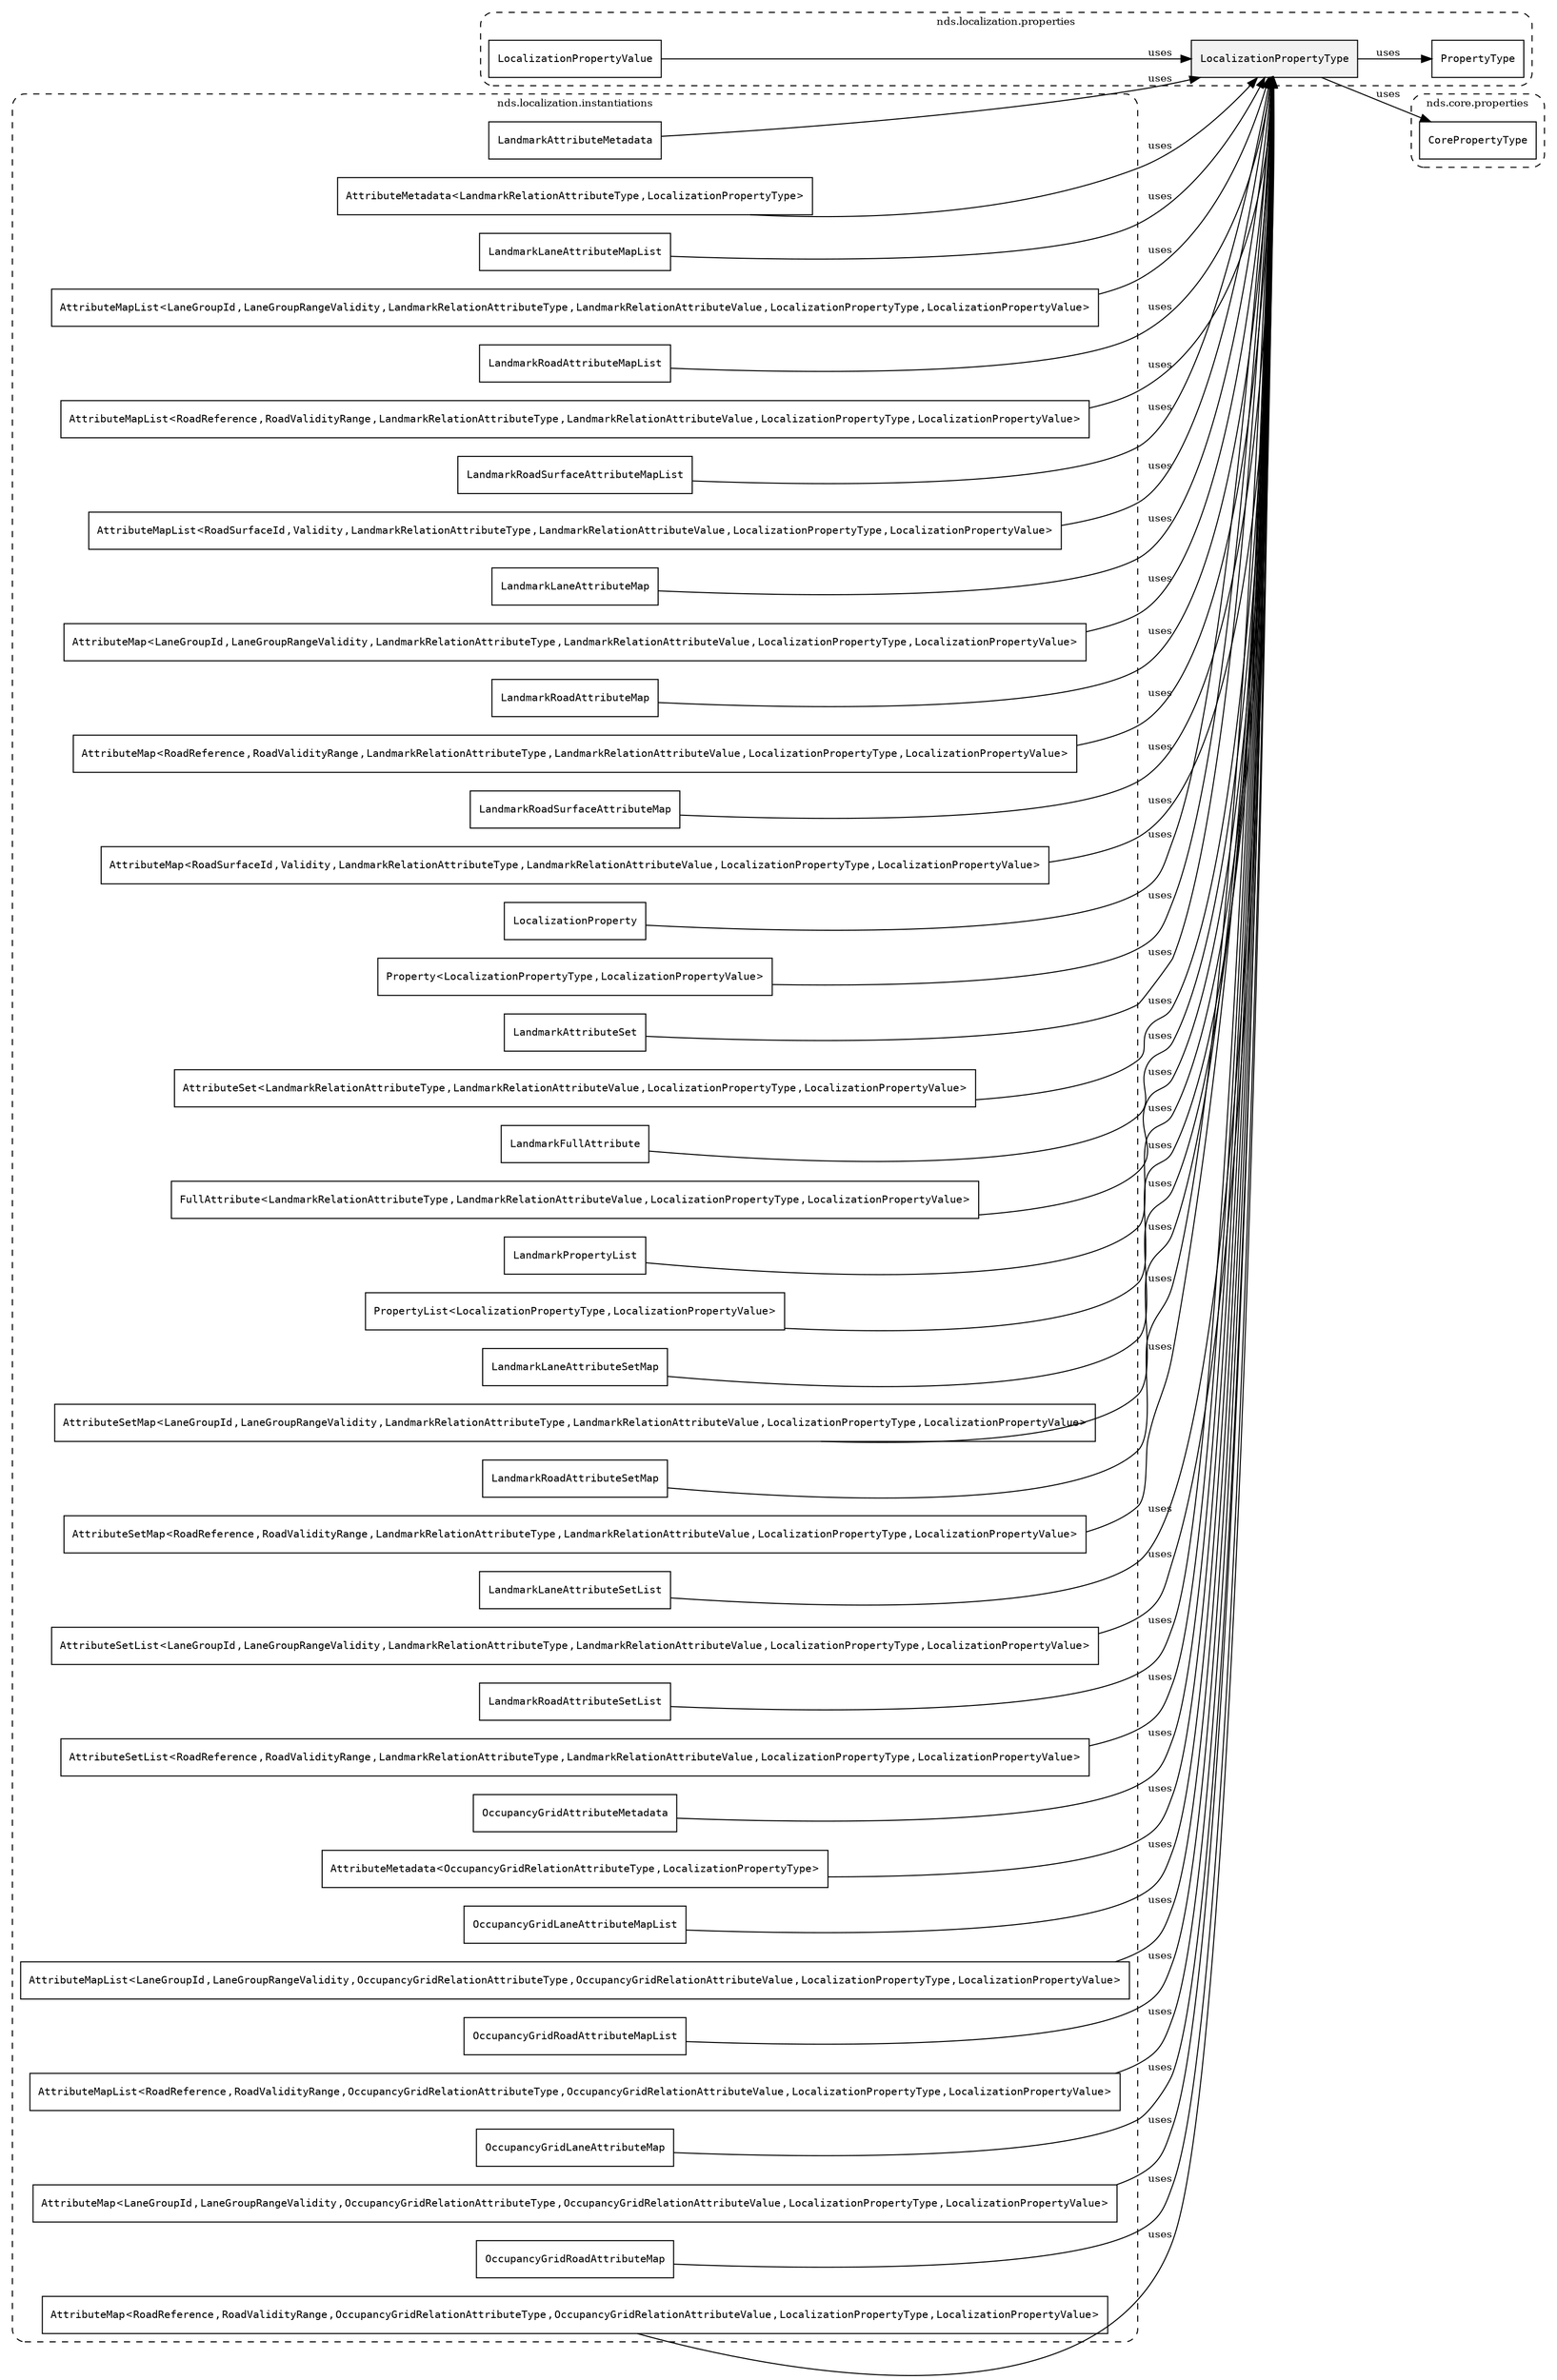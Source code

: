 /**
 * This dot file creates symbol collaboration diagram for LocalizationPropertyType.
 */
digraph ZSERIO
{
    node [shape=box, fontsize=10];
    rankdir="LR";
    fontsize=10;
    tooltip="LocalizationPropertyType collaboration diagram";

    subgraph "cluster_nds.localization.properties"
    {
        style="dashed, rounded";
        label="nds.localization.properties";
        tooltip="Package nds.localization.properties";
        href="../../../content/packages/nds.localization.properties.html#Package-nds-localization-properties";
        target="_parent";

        "LocalizationPropertyType" [style="filled", fillcolor="#0000000D", target="_parent", label=<<font face="monospace"><table align="center" border="0" cellspacing="0" cellpadding="0"><tr><td href="../../../content/packages/nds.localization.properties.html#Structure-LocalizationPropertyType" title="Structure defined in nds.localization.properties">LocalizationPropertyType</td></tr></table></font>>];
        "PropertyType" [target="_parent", label=<<font face="monospace"><table align="center" border="0" cellspacing="0" cellpadding="0"><tr><td href="../../../content/packages/nds.localization.properties.html#Enum-PropertyType" title="Enum defined in nds.localization.properties">PropertyType</td></tr></table></font>>];
        "LocalizationPropertyValue" [target="_parent", label=<<font face="monospace"><table align="center" border="0" cellspacing="0" cellpadding="0"><tr><td href="../../../content/packages/nds.localization.properties.html#Structure-LocalizationPropertyValue" title="Structure defined in nds.localization.properties">LocalizationPropertyValue</td></tr></table></font>>];
    }

    subgraph "cluster_nds.core.properties"
    {
        style="dashed, rounded";
        label="nds.core.properties";
        tooltip="Package nds.core.properties";
        href="../../../content/packages/nds.core.properties.html#Package-nds-core-properties";
        target="_parent";

        "CorePropertyType" [target="_parent", label=<<font face="monospace"><table align="center" border="0" cellspacing="0" cellpadding="0"><tr><td href="../../../content/packages/nds.core.properties.html#Enum-CorePropertyType" title="Enum defined in nds.core.properties">CorePropertyType</td></tr></table></font>>];
    }

    subgraph "cluster_nds.localization.instantiations"
    {
        style="dashed, rounded";
        label="nds.localization.instantiations";
        tooltip="Package nds.localization.instantiations";
        href="../../../content/packages/nds.localization.instantiations.html#Package-nds-localization-instantiations";
        target="_parent";

        "LandmarkAttributeMetadata" [target="_parent", label=<<font face="monospace"><table align="center" border="0" cellspacing="0" cellpadding="0"><tr><td href="../../../content/packages/nds.localization.instantiations.html#InstantiateType-LandmarkAttributeMetadata" title="InstantiateType defined in nds.localization.instantiations">LandmarkAttributeMetadata</td></tr></table></font>>];
        "AttributeMetadata&lt;LandmarkRelationAttributeType,LocalizationPropertyType&gt;" [target="_parent", label=<<font face="monospace"><table align="center" border="0" cellspacing="0" cellpadding="0"><tr><td href="../../../content/packages/nds.core.attributemap.html#Structure-AttributeMetadata" title="Structure defined in nds.core.attributemap">AttributeMetadata</td><td>&lt;</td><td><table align="center" border="0" cellspacing="0" cellpadding="0"><tr><td href="../../../content/packages/nds.localization.attributes.html#Enum-LandmarkRelationAttributeType" title="Enum defined in nds.localization.attributes">LandmarkRelationAttributeType</td></tr></table></td><td>,</td><td><table align="center" border="0" cellspacing="0" cellpadding="0"><tr><td href="../../../content/packages/nds.localization.properties.html#Structure-LocalizationPropertyType" title="Structure defined in nds.localization.properties">LocalizationPropertyType</td></tr></table></td><td>&gt;</td></tr></table></font>>];
        "LandmarkLaneAttributeMapList" [target="_parent", label=<<font face="monospace"><table align="center" border="0" cellspacing="0" cellpadding="0"><tr><td href="../../../content/packages/nds.localization.instantiations.html#InstantiateType-LandmarkLaneAttributeMapList" title="InstantiateType defined in nds.localization.instantiations">LandmarkLaneAttributeMapList</td></tr></table></font>>];
        "AttributeMapList&lt;LaneGroupId,LaneGroupRangeValidity,LandmarkRelationAttributeType,LandmarkRelationAttributeValue,LocalizationPropertyType,LocalizationPropertyValue&gt;" [target="_parent", label=<<font face="monospace"><table align="center" border="0" cellspacing="0" cellpadding="0"><tr><td href="../../../content/packages/nds.core.attributemap.html#Structure-AttributeMapList" title="Structure defined in nds.core.attributemap">AttributeMapList</td><td>&lt;</td><td><table align="center" border="0" cellspacing="0" cellpadding="0"><tr><td href="../../../content/packages/nds.lane.reference.types.html#Subtype-LaneGroupId" title="Subtype defined in nds.lane.reference.types">LaneGroupId</td></tr></table></td><td>,</td><td><table align="center" border="0" cellspacing="0" cellpadding="0"><tr><td href="../../../content/packages/nds.lane.reference.types.html#Structure-LaneGroupRangeValidity" title="Structure defined in nds.lane.reference.types">LaneGroupRangeValidity</td></tr></table></td><td>,</td><td><table align="center" border="0" cellspacing="0" cellpadding="0"><tr><td href="../../../content/packages/nds.localization.attributes.html#Enum-LandmarkRelationAttributeType" title="Enum defined in nds.localization.attributes">LandmarkRelationAttributeType</td></tr></table></td><td>,</td><td><table align="center" border="0" cellspacing="0" cellpadding="0"><tr><td href="../../../content/packages/nds.localization.attributes.html#Choice-LandmarkRelationAttributeValue" title="Choice defined in nds.localization.attributes">LandmarkRelationAttributeValue</td></tr></table></td><td>,</td><td><table align="center" border="0" cellspacing="0" cellpadding="0"><tr><td href="../../../content/packages/nds.localization.properties.html#Structure-LocalizationPropertyType" title="Structure defined in nds.localization.properties">LocalizationPropertyType</td></tr></table></td><td>,</td><td><table align="center" border="0" cellspacing="0" cellpadding="0"><tr><td href="../../../content/packages/nds.localization.properties.html#Structure-LocalizationPropertyValue" title="Structure defined in nds.localization.properties">LocalizationPropertyValue</td></tr></table></td><td>&gt;</td></tr></table></font>>];
        "LandmarkRoadAttributeMapList" [target="_parent", label=<<font face="monospace"><table align="center" border="0" cellspacing="0" cellpadding="0"><tr><td href="../../../content/packages/nds.localization.instantiations.html#InstantiateType-LandmarkRoadAttributeMapList" title="InstantiateType defined in nds.localization.instantiations">LandmarkRoadAttributeMapList</td></tr></table></font>>];
        "AttributeMapList&lt;RoadReference,RoadValidityRange,LandmarkRelationAttributeType,LandmarkRelationAttributeValue,LocalizationPropertyType,LocalizationPropertyValue&gt;" [target="_parent", label=<<font face="monospace"><table align="center" border="0" cellspacing="0" cellpadding="0"><tr><td href="../../../content/packages/nds.core.attributemap.html#Structure-AttributeMapList" title="Structure defined in nds.core.attributemap">AttributeMapList</td><td>&lt;</td><td><table align="center" border="0" cellspacing="0" cellpadding="0"><tr><td href="../../../content/packages/nds.road.reference.types.html#Structure-RoadReference" title="Structure defined in nds.road.reference.types">RoadReference</td></tr></table></td><td>,</td><td><table align="center" border="0" cellspacing="0" cellpadding="0"><tr><td href="../../../content/packages/nds.road.reference.types.html#Structure-RoadValidityRange" title="Structure defined in nds.road.reference.types">RoadValidityRange</td></tr></table></td><td>,</td><td><table align="center" border="0" cellspacing="0" cellpadding="0"><tr><td href="../../../content/packages/nds.localization.attributes.html#Enum-LandmarkRelationAttributeType" title="Enum defined in nds.localization.attributes">LandmarkRelationAttributeType</td></tr></table></td><td>,</td><td><table align="center" border="0" cellspacing="0" cellpadding="0"><tr><td href="../../../content/packages/nds.localization.attributes.html#Choice-LandmarkRelationAttributeValue" title="Choice defined in nds.localization.attributes">LandmarkRelationAttributeValue</td></tr></table></td><td>,</td><td><table align="center" border="0" cellspacing="0" cellpadding="0"><tr><td href="../../../content/packages/nds.localization.properties.html#Structure-LocalizationPropertyType" title="Structure defined in nds.localization.properties">LocalizationPropertyType</td></tr></table></td><td>,</td><td><table align="center" border="0" cellspacing="0" cellpadding="0"><tr><td href="../../../content/packages/nds.localization.properties.html#Structure-LocalizationPropertyValue" title="Structure defined in nds.localization.properties">LocalizationPropertyValue</td></tr></table></td><td>&gt;</td></tr></table></font>>];
        "LandmarkRoadSurfaceAttributeMapList" [target="_parent", label=<<font face="monospace"><table align="center" border="0" cellspacing="0" cellpadding="0"><tr><td href="../../../content/packages/nds.localization.instantiations.html#InstantiateType-LandmarkRoadSurfaceAttributeMapList" title="InstantiateType defined in nds.localization.instantiations">LandmarkRoadSurfaceAttributeMapList</td></tr></table></font>>];
        "AttributeMapList&lt;RoadSurfaceId,Validity,LandmarkRelationAttributeType,LandmarkRelationAttributeValue,LocalizationPropertyType,LocalizationPropertyValue&gt;" [target="_parent", label=<<font face="monospace"><table align="center" border="0" cellspacing="0" cellpadding="0"><tr><td href="../../../content/packages/nds.core.attributemap.html#Structure-AttributeMapList" title="Structure defined in nds.core.attributemap">AttributeMapList</td><td>&lt;</td><td><table align="center" border="0" cellspacing="0" cellpadding="0"><tr><td href="../../../content/packages/nds.lane.reference.types.html#Subtype-RoadSurfaceId" title="Subtype defined in nds.lane.reference.types">RoadSurfaceId</td></tr></table></td><td>,</td><td><table align="center" border="0" cellspacing="0" cellpadding="0"><tr><td href="../../../content/packages/nds.core.attributemap.html#Structure-Validity" title="Structure defined in nds.core.attributemap">Validity</td></tr></table></td><td>,</td><td><table align="center" border="0" cellspacing="0" cellpadding="0"><tr><td href="../../../content/packages/nds.localization.attributes.html#Enum-LandmarkRelationAttributeType" title="Enum defined in nds.localization.attributes">LandmarkRelationAttributeType</td></tr></table></td><td>,</td><td><table align="center" border="0" cellspacing="0" cellpadding="0"><tr><td href="../../../content/packages/nds.localization.attributes.html#Choice-LandmarkRelationAttributeValue" title="Choice defined in nds.localization.attributes">LandmarkRelationAttributeValue</td></tr></table></td><td>,</td><td><table align="center" border="0" cellspacing="0" cellpadding="0"><tr><td href="../../../content/packages/nds.localization.properties.html#Structure-LocalizationPropertyType" title="Structure defined in nds.localization.properties">LocalizationPropertyType</td></tr></table></td><td>,</td><td><table align="center" border="0" cellspacing="0" cellpadding="0"><tr><td href="../../../content/packages/nds.localization.properties.html#Structure-LocalizationPropertyValue" title="Structure defined in nds.localization.properties">LocalizationPropertyValue</td></tr></table></td><td>&gt;</td></tr></table></font>>];
        "LandmarkLaneAttributeMap" [target="_parent", label=<<font face="monospace"><table align="center" border="0" cellspacing="0" cellpadding="0"><tr><td href="../../../content/packages/nds.localization.instantiations.html#InstantiateType-LandmarkLaneAttributeMap" title="InstantiateType defined in nds.localization.instantiations">LandmarkLaneAttributeMap</td></tr></table></font>>];
        "AttributeMap&lt;LaneGroupId,LaneGroupRangeValidity,LandmarkRelationAttributeType,LandmarkRelationAttributeValue,LocalizationPropertyType,LocalizationPropertyValue&gt;" [target="_parent", label=<<font face="monospace"><table align="center" border="0" cellspacing="0" cellpadding="0"><tr><td href="../../../content/packages/nds.core.attributemap.html#Structure-AttributeMap" title="Structure defined in nds.core.attributemap">AttributeMap</td><td>&lt;</td><td><table align="center" border="0" cellspacing="0" cellpadding="0"><tr><td href="../../../content/packages/nds.lane.reference.types.html#Subtype-LaneGroupId" title="Subtype defined in nds.lane.reference.types">LaneGroupId</td></tr></table></td><td>,</td><td><table align="center" border="0" cellspacing="0" cellpadding="0"><tr><td href="../../../content/packages/nds.lane.reference.types.html#Structure-LaneGroupRangeValidity" title="Structure defined in nds.lane.reference.types">LaneGroupRangeValidity</td></tr></table></td><td>,</td><td><table align="center" border="0" cellspacing="0" cellpadding="0"><tr><td href="../../../content/packages/nds.localization.attributes.html#Enum-LandmarkRelationAttributeType" title="Enum defined in nds.localization.attributes">LandmarkRelationAttributeType</td></tr></table></td><td>,</td><td><table align="center" border="0" cellspacing="0" cellpadding="0"><tr><td href="../../../content/packages/nds.localization.attributes.html#Choice-LandmarkRelationAttributeValue" title="Choice defined in nds.localization.attributes">LandmarkRelationAttributeValue</td></tr></table></td><td>,</td><td><table align="center" border="0" cellspacing="0" cellpadding="0"><tr><td href="../../../content/packages/nds.localization.properties.html#Structure-LocalizationPropertyType" title="Structure defined in nds.localization.properties">LocalizationPropertyType</td></tr></table></td><td>,</td><td><table align="center" border="0" cellspacing="0" cellpadding="0"><tr><td href="../../../content/packages/nds.localization.properties.html#Structure-LocalizationPropertyValue" title="Structure defined in nds.localization.properties">LocalizationPropertyValue</td></tr></table></td><td>&gt;</td></tr></table></font>>];
        "LandmarkRoadAttributeMap" [target="_parent", label=<<font face="monospace"><table align="center" border="0" cellspacing="0" cellpadding="0"><tr><td href="../../../content/packages/nds.localization.instantiations.html#InstantiateType-LandmarkRoadAttributeMap" title="InstantiateType defined in nds.localization.instantiations">LandmarkRoadAttributeMap</td></tr></table></font>>];
        "AttributeMap&lt;RoadReference,RoadValidityRange,LandmarkRelationAttributeType,LandmarkRelationAttributeValue,LocalizationPropertyType,LocalizationPropertyValue&gt;" [target="_parent", label=<<font face="monospace"><table align="center" border="0" cellspacing="0" cellpadding="0"><tr><td href="../../../content/packages/nds.core.attributemap.html#Structure-AttributeMap" title="Structure defined in nds.core.attributemap">AttributeMap</td><td>&lt;</td><td><table align="center" border="0" cellspacing="0" cellpadding="0"><tr><td href="../../../content/packages/nds.road.reference.types.html#Structure-RoadReference" title="Structure defined in nds.road.reference.types">RoadReference</td></tr></table></td><td>,</td><td><table align="center" border="0" cellspacing="0" cellpadding="0"><tr><td href="../../../content/packages/nds.road.reference.types.html#Structure-RoadValidityRange" title="Structure defined in nds.road.reference.types">RoadValidityRange</td></tr></table></td><td>,</td><td><table align="center" border="0" cellspacing="0" cellpadding="0"><tr><td href="../../../content/packages/nds.localization.attributes.html#Enum-LandmarkRelationAttributeType" title="Enum defined in nds.localization.attributes">LandmarkRelationAttributeType</td></tr></table></td><td>,</td><td><table align="center" border="0" cellspacing="0" cellpadding="0"><tr><td href="../../../content/packages/nds.localization.attributes.html#Choice-LandmarkRelationAttributeValue" title="Choice defined in nds.localization.attributes">LandmarkRelationAttributeValue</td></tr></table></td><td>,</td><td><table align="center" border="0" cellspacing="0" cellpadding="0"><tr><td href="../../../content/packages/nds.localization.properties.html#Structure-LocalizationPropertyType" title="Structure defined in nds.localization.properties">LocalizationPropertyType</td></tr></table></td><td>,</td><td><table align="center" border="0" cellspacing="0" cellpadding="0"><tr><td href="../../../content/packages/nds.localization.properties.html#Structure-LocalizationPropertyValue" title="Structure defined in nds.localization.properties">LocalizationPropertyValue</td></tr></table></td><td>&gt;</td></tr></table></font>>];
        "LandmarkRoadSurfaceAttributeMap" [target="_parent", label=<<font face="monospace"><table align="center" border="0" cellspacing="0" cellpadding="0"><tr><td href="../../../content/packages/nds.localization.instantiations.html#InstantiateType-LandmarkRoadSurfaceAttributeMap" title="InstantiateType defined in nds.localization.instantiations">LandmarkRoadSurfaceAttributeMap</td></tr></table></font>>];
        "AttributeMap&lt;RoadSurfaceId,Validity,LandmarkRelationAttributeType,LandmarkRelationAttributeValue,LocalizationPropertyType,LocalizationPropertyValue&gt;" [target="_parent", label=<<font face="monospace"><table align="center" border="0" cellspacing="0" cellpadding="0"><tr><td href="../../../content/packages/nds.core.attributemap.html#Structure-AttributeMap" title="Structure defined in nds.core.attributemap">AttributeMap</td><td>&lt;</td><td><table align="center" border="0" cellspacing="0" cellpadding="0"><tr><td href="../../../content/packages/nds.lane.reference.types.html#Subtype-RoadSurfaceId" title="Subtype defined in nds.lane.reference.types">RoadSurfaceId</td></tr></table></td><td>,</td><td><table align="center" border="0" cellspacing="0" cellpadding="0"><tr><td href="../../../content/packages/nds.core.attributemap.html#Structure-Validity" title="Structure defined in nds.core.attributemap">Validity</td></tr></table></td><td>,</td><td><table align="center" border="0" cellspacing="0" cellpadding="0"><tr><td href="../../../content/packages/nds.localization.attributes.html#Enum-LandmarkRelationAttributeType" title="Enum defined in nds.localization.attributes">LandmarkRelationAttributeType</td></tr></table></td><td>,</td><td><table align="center" border="0" cellspacing="0" cellpadding="0"><tr><td href="../../../content/packages/nds.localization.attributes.html#Choice-LandmarkRelationAttributeValue" title="Choice defined in nds.localization.attributes">LandmarkRelationAttributeValue</td></tr></table></td><td>,</td><td><table align="center" border="0" cellspacing="0" cellpadding="0"><tr><td href="../../../content/packages/nds.localization.properties.html#Structure-LocalizationPropertyType" title="Structure defined in nds.localization.properties">LocalizationPropertyType</td></tr></table></td><td>,</td><td><table align="center" border="0" cellspacing="0" cellpadding="0"><tr><td href="../../../content/packages/nds.localization.properties.html#Structure-LocalizationPropertyValue" title="Structure defined in nds.localization.properties">LocalizationPropertyValue</td></tr></table></td><td>&gt;</td></tr></table></font>>];
        "LocalizationProperty" [target="_parent", label=<<font face="monospace"><table align="center" border="0" cellspacing="0" cellpadding="0"><tr><td href="../../../content/packages/nds.localization.instantiations.html#InstantiateType-LocalizationProperty" title="InstantiateType defined in nds.localization.instantiations">LocalizationProperty</td></tr></table></font>>];
        "Property&lt;LocalizationPropertyType,LocalizationPropertyValue&gt;" [target="_parent", label=<<font face="monospace"><table align="center" border="0" cellspacing="0" cellpadding="0"><tr><td href="../../../content/packages/nds.core.attributemap.html#Structure-Property" title="Structure defined in nds.core.attributemap">Property</td><td>&lt;</td><td><table align="center" border="0" cellspacing="0" cellpadding="0"><tr><td href="../../../content/packages/nds.localization.properties.html#Structure-LocalizationPropertyType" title="Structure defined in nds.localization.properties">LocalizationPropertyType</td></tr></table></td><td>,</td><td><table align="center" border="0" cellspacing="0" cellpadding="0"><tr><td href="../../../content/packages/nds.localization.properties.html#Structure-LocalizationPropertyValue" title="Structure defined in nds.localization.properties">LocalizationPropertyValue</td></tr></table></td><td>&gt;</td></tr></table></font>>];
        "LandmarkAttributeSet" [target="_parent", label=<<font face="monospace"><table align="center" border="0" cellspacing="0" cellpadding="0"><tr><td href="../../../content/packages/nds.localization.instantiations.html#InstantiateType-LandmarkAttributeSet" title="InstantiateType defined in nds.localization.instantiations">LandmarkAttributeSet</td></tr></table></font>>];
        "AttributeSet&lt;LandmarkRelationAttributeType,LandmarkRelationAttributeValue,LocalizationPropertyType,LocalizationPropertyValue&gt;" [target="_parent", label=<<font face="monospace"><table align="center" border="0" cellspacing="0" cellpadding="0"><tr><td href="../../../content/packages/nds.core.attributemap.html#Structure-AttributeSet" title="Structure defined in nds.core.attributemap">AttributeSet</td><td>&lt;</td><td><table align="center" border="0" cellspacing="0" cellpadding="0"><tr><td href="../../../content/packages/nds.localization.attributes.html#Enum-LandmarkRelationAttributeType" title="Enum defined in nds.localization.attributes">LandmarkRelationAttributeType</td></tr></table></td><td>,</td><td><table align="center" border="0" cellspacing="0" cellpadding="0"><tr><td href="../../../content/packages/nds.localization.attributes.html#Choice-LandmarkRelationAttributeValue" title="Choice defined in nds.localization.attributes">LandmarkRelationAttributeValue</td></tr></table></td><td>,</td><td><table align="center" border="0" cellspacing="0" cellpadding="0"><tr><td href="../../../content/packages/nds.localization.properties.html#Structure-LocalizationPropertyType" title="Structure defined in nds.localization.properties">LocalizationPropertyType</td></tr></table></td><td>,</td><td><table align="center" border="0" cellspacing="0" cellpadding="0"><tr><td href="../../../content/packages/nds.localization.properties.html#Structure-LocalizationPropertyValue" title="Structure defined in nds.localization.properties">LocalizationPropertyValue</td></tr></table></td><td>&gt;</td></tr></table></font>>];
        "LandmarkFullAttribute" [target="_parent", label=<<font face="monospace"><table align="center" border="0" cellspacing="0" cellpadding="0"><tr><td href="../../../content/packages/nds.localization.instantiations.html#InstantiateType-LandmarkFullAttribute" title="InstantiateType defined in nds.localization.instantiations">LandmarkFullAttribute</td></tr></table></font>>];
        "FullAttribute&lt;LandmarkRelationAttributeType,LandmarkRelationAttributeValue,LocalizationPropertyType,LocalizationPropertyValue&gt;" [target="_parent", label=<<font face="monospace"><table align="center" border="0" cellspacing="0" cellpadding="0"><tr><td href="../../../content/packages/nds.core.attributemap.html#Structure-FullAttribute" title="Structure defined in nds.core.attributemap">FullAttribute</td><td>&lt;</td><td><table align="center" border="0" cellspacing="0" cellpadding="0"><tr><td href="../../../content/packages/nds.localization.attributes.html#Enum-LandmarkRelationAttributeType" title="Enum defined in nds.localization.attributes">LandmarkRelationAttributeType</td></tr></table></td><td>,</td><td><table align="center" border="0" cellspacing="0" cellpadding="0"><tr><td href="../../../content/packages/nds.localization.attributes.html#Choice-LandmarkRelationAttributeValue" title="Choice defined in nds.localization.attributes">LandmarkRelationAttributeValue</td></tr></table></td><td>,</td><td><table align="center" border="0" cellspacing="0" cellpadding="0"><tr><td href="../../../content/packages/nds.localization.properties.html#Structure-LocalizationPropertyType" title="Structure defined in nds.localization.properties">LocalizationPropertyType</td></tr></table></td><td>,</td><td><table align="center" border="0" cellspacing="0" cellpadding="0"><tr><td href="../../../content/packages/nds.localization.properties.html#Structure-LocalizationPropertyValue" title="Structure defined in nds.localization.properties">LocalizationPropertyValue</td></tr></table></td><td>&gt;</td></tr></table></font>>];
        "LandmarkPropertyList" [target="_parent", label=<<font face="monospace"><table align="center" border="0" cellspacing="0" cellpadding="0"><tr><td href="../../../content/packages/nds.localization.instantiations.html#InstantiateType-LandmarkPropertyList" title="InstantiateType defined in nds.localization.instantiations">LandmarkPropertyList</td></tr></table></font>>];
        "PropertyList&lt;LocalizationPropertyType,LocalizationPropertyValue&gt;" [target="_parent", label=<<font face="monospace"><table align="center" border="0" cellspacing="0" cellpadding="0"><tr><td href="../../../content/packages/nds.core.attributemap.html#Structure-PropertyList" title="Structure defined in nds.core.attributemap">PropertyList</td><td>&lt;</td><td><table align="center" border="0" cellspacing="0" cellpadding="0"><tr><td href="../../../content/packages/nds.localization.properties.html#Structure-LocalizationPropertyType" title="Structure defined in nds.localization.properties">LocalizationPropertyType</td></tr></table></td><td>,</td><td><table align="center" border="0" cellspacing="0" cellpadding="0"><tr><td href="../../../content/packages/nds.localization.properties.html#Structure-LocalizationPropertyValue" title="Structure defined in nds.localization.properties">LocalizationPropertyValue</td></tr></table></td><td>&gt;</td></tr></table></font>>];
        "LandmarkLaneAttributeSetMap" [target="_parent", label=<<font face="monospace"><table align="center" border="0" cellspacing="0" cellpadding="0"><tr><td href="../../../content/packages/nds.localization.instantiations.html#InstantiateType-LandmarkLaneAttributeSetMap" title="InstantiateType defined in nds.localization.instantiations">LandmarkLaneAttributeSetMap</td></tr></table></font>>];
        "AttributeSetMap&lt;LaneGroupId,LaneGroupRangeValidity,LandmarkRelationAttributeType,LandmarkRelationAttributeValue,LocalizationPropertyType,LocalizationPropertyValue&gt;" [target="_parent", label=<<font face="monospace"><table align="center" border="0" cellspacing="0" cellpadding="0"><tr><td href="../../../content/packages/nds.core.attributemap.html#Structure-AttributeSetMap" title="Structure defined in nds.core.attributemap">AttributeSetMap</td><td>&lt;</td><td><table align="center" border="0" cellspacing="0" cellpadding="0"><tr><td href="../../../content/packages/nds.lane.reference.types.html#Subtype-LaneGroupId" title="Subtype defined in nds.lane.reference.types">LaneGroupId</td></tr></table></td><td>,</td><td><table align="center" border="0" cellspacing="0" cellpadding="0"><tr><td href="../../../content/packages/nds.lane.reference.types.html#Structure-LaneGroupRangeValidity" title="Structure defined in nds.lane.reference.types">LaneGroupRangeValidity</td></tr></table></td><td>,</td><td><table align="center" border="0" cellspacing="0" cellpadding="0"><tr><td href="../../../content/packages/nds.localization.attributes.html#Enum-LandmarkRelationAttributeType" title="Enum defined in nds.localization.attributes">LandmarkRelationAttributeType</td></tr></table></td><td>,</td><td><table align="center" border="0" cellspacing="0" cellpadding="0"><tr><td href="../../../content/packages/nds.localization.attributes.html#Choice-LandmarkRelationAttributeValue" title="Choice defined in nds.localization.attributes">LandmarkRelationAttributeValue</td></tr></table></td><td>,</td><td><table align="center" border="0" cellspacing="0" cellpadding="0"><tr><td href="../../../content/packages/nds.localization.properties.html#Structure-LocalizationPropertyType" title="Structure defined in nds.localization.properties">LocalizationPropertyType</td></tr></table></td><td>,</td><td><table align="center" border="0" cellspacing="0" cellpadding="0"><tr><td href="../../../content/packages/nds.localization.properties.html#Structure-LocalizationPropertyValue" title="Structure defined in nds.localization.properties">LocalizationPropertyValue</td></tr></table></td><td>&gt;</td></tr></table></font>>];
        "LandmarkRoadAttributeSetMap" [target="_parent", label=<<font face="monospace"><table align="center" border="0" cellspacing="0" cellpadding="0"><tr><td href="../../../content/packages/nds.localization.instantiations.html#InstantiateType-LandmarkRoadAttributeSetMap" title="InstantiateType defined in nds.localization.instantiations">LandmarkRoadAttributeSetMap</td></tr></table></font>>];
        "AttributeSetMap&lt;RoadReference,RoadValidityRange,LandmarkRelationAttributeType,LandmarkRelationAttributeValue,LocalizationPropertyType,LocalizationPropertyValue&gt;" [target="_parent", label=<<font face="monospace"><table align="center" border="0" cellspacing="0" cellpadding="0"><tr><td href="../../../content/packages/nds.core.attributemap.html#Structure-AttributeSetMap" title="Structure defined in nds.core.attributemap">AttributeSetMap</td><td>&lt;</td><td><table align="center" border="0" cellspacing="0" cellpadding="0"><tr><td href="../../../content/packages/nds.road.reference.types.html#Structure-RoadReference" title="Structure defined in nds.road.reference.types">RoadReference</td></tr></table></td><td>,</td><td><table align="center" border="0" cellspacing="0" cellpadding="0"><tr><td href="../../../content/packages/nds.road.reference.types.html#Structure-RoadValidityRange" title="Structure defined in nds.road.reference.types">RoadValidityRange</td></tr></table></td><td>,</td><td><table align="center" border="0" cellspacing="0" cellpadding="0"><tr><td href="../../../content/packages/nds.localization.attributes.html#Enum-LandmarkRelationAttributeType" title="Enum defined in nds.localization.attributes">LandmarkRelationAttributeType</td></tr></table></td><td>,</td><td><table align="center" border="0" cellspacing="0" cellpadding="0"><tr><td href="../../../content/packages/nds.localization.attributes.html#Choice-LandmarkRelationAttributeValue" title="Choice defined in nds.localization.attributes">LandmarkRelationAttributeValue</td></tr></table></td><td>,</td><td><table align="center" border="0" cellspacing="0" cellpadding="0"><tr><td href="../../../content/packages/nds.localization.properties.html#Structure-LocalizationPropertyType" title="Structure defined in nds.localization.properties">LocalizationPropertyType</td></tr></table></td><td>,</td><td><table align="center" border="0" cellspacing="0" cellpadding="0"><tr><td href="../../../content/packages/nds.localization.properties.html#Structure-LocalizationPropertyValue" title="Structure defined in nds.localization.properties">LocalizationPropertyValue</td></tr></table></td><td>&gt;</td></tr></table></font>>];
        "LandmarkLaneAttributeSetList" [target="_parent", label=<<font face="monospace"><table align="center" border="0" cellspacing="0" cellpadding="0"><tr><td href="../../../content/packages/nds.localization.instantiations.html#InstantiateType-LandmarkLaneAttributeSetList" title="InstantiateType defined in nds.localization.instantiations">LandmarkLaneAttributeSetList</td></tr></table></font>>];
        "AttributeSetList&lt;LaneGroupId,LaneGroupRangeValidity,LandmarkRelationAttributeType,LandmarkRelationAttributeValue,LocalizationPropertyType,LocalizationPropertyValue&gt;" [target="_parent", label=<<font face="monospace"><table align="center" border="0" cellspacing="0" cellpadding="0"><tr><td href="../../../content/packages/nds.core.attributemap.html#Structure-AttributeSetList" title="Structure defined in nds.core.attributemap">AttributeSetList</td><td>&lt;</td><td><table align="center" border="0" cellspacing="0" cellpadding="0"><tr><td href="../../../content/packages/nds.lane.reference.types.html#Subtype-LaneGroupId" title="Subtype defined in nds.lane.reference.types">LaneGroupId</td></tr></table></td><td>,</td><td><table align="center" border="0" cellspacing="0" cellpadding="0"><tr><td href="../../../content/packages/nds.lane.reference.types.html#Structure-LaneGroupRangeValidity" title="Structure defined in nds.lane.reference.types">LaneGroupRangeValidity</td></tr></table></td><td>,</td><td><table align="center" border="0" cellspacing="0" cellpadding="0"><tr><td href="../../../content/packages/nds.localization.attributes.html#Enum-LandmarkRelationAttributeType" title="Enum defined in nds.localization.attributes">LandmarkRelationAttributeType</td></tr></table></td><td>,</td><td><table align="center" border="0" cellspacing="0" cellpadding="0"><tr><td href="../../../content/packages/nds.localization.attributes.html#Choice-LandmarkRelationAttributeValue" title="Choice defined in nds.localization.attributes">LandmarkRelationAttributeValue</td></tr></table></td><td>,</td><td><table align="center" border="0" cellspacing="0" cellpadding="0"><tr><td href="../../../content/packages/nds.localization.properties.html#Structure-LocalizationPropertyType" title="Structure defined in nds.localization.properties">LocalizationPropertyType</td></tr></table></td><td>,</td><td><table align="center" border="0" cellspacing="0" cellpadding="0"><tr><td href="../../../content/packages/nds.localization.properties.html#Structure-LocalizationPropertyValue" title="Structure defined in nds.localization.properties">LocalizationPropertyValue</td></tr></table></td><td>&gt;</td></tr></table></font>>];
        "LandmarkRoadAttributeSetList" [target="_parent", label=<<font face="monospace"><table align="center" border="0" cellspacing="0" cellpadding="0"><tr><td href="../../../content/packages/nds.localization.instantiations.html#InstantiateType-LandmarkRoadAttributeSetList" title="InstantiateType defined in nds.localization.instantiations">LandmarkRoadAttributeSetList</td></tr></table></font>>];
        "AttributeSetList&lt;RoadReference,RoadValidityRange,LandmarkRelationAttributeType,LandmarkRelationAttributeValue,LocalizationPropertyType,LocalizationPropertyValue&gt;" [target="_parent", label=<<font face="monospace"><table align="center" border="0" cellspacing="0" cellpadding="0"><tr><td href="../../../content/packages/nds.core.attributemap.html#Structure-AttributeSetList" title="Structure defined in nds.core.attributemap">AttributeSetList</td><td>&lt;</td><td><table align="center" border="0" cellspacing="0" cellpadding="0"><tr><td href="../../../content/packages/nds.road.reference.types.html#Structure-RoadReference" title="Structure defined in nds.road.reference.types">RoadReference</td></tr></table></td><td>,</td><td><table align="center" border="0" cellspacing="0" cellpadding="0"><tr><td href="../../../content/packages/nds.road.reference.types.html#Structure-RoadValidityRange" title="Structure defined in nds.road.reference.types">RoadValidityRange</td></tr></table></td><td>,</td><td><table align="center" border="0" cellspacing="0" cellpadding="0"><tr><td href="../../../content/packages/nds.localization.attributes.html#Enum-LandmarkRelationAttributeType" title="Enum defined in nds.localization.attributes">LandmarkRelationAttributeType</td></tr></table></td><td>,</td><td><table align="center" border="0" cellspacing="0" cellpadding="0"><tr><td href="../../../content/packages/nds.localization.attributes.html#Choice-LandmarkRelationAttributeValue" title="Choice defined in nds.localization.attributes">LandmarkRelationAttributeValue</td></tr></table></td><td>,</td><td><table align="center" border="0" cellspacing="0" cellpadding="0"><tr><td href="../../../content/packages/nds.localization.properties.html#Structure-LocalizationPropertyType" title="Structure defined in nds.localization.properties">LocalizationPropertyType</td></tr></table></td><td>,</td><td><table align="center" border="0" cellspacing="0" cellpadding="0"><tr><td href="../../../content/packages/nds.localization.properties.html#Structure-LocalizationPropertyValue" title="Structure defined in nds.localization.properties">LocalizationPropertyValue</td></tr></table></td><td>&gt;</td></tr></table></font>>];
        "OccupancyGridAttributeMetadata" [target="_parent", label=<<font face="monospace"><table align="center" border="0" cellspacing="0" cellpadding="0"><tr><td href="../../../content/packages/nds.localization.instantiations.html#InstantiateType-OccupancyGridAttributeMetadata" title="InstantiateType defined in nds.localization.instantiations">OccupancyGridAttributeMetadata</td></tr></table></font>>];
        "AttributeMetadata&lt;OccupancyGridRelationAttributeType,LocalizationPropertyType&gt;" [target="_parent", label=<<font face="monospace"><table align="center" border="0" cellspacing="0" cellpadding="0"><tr><td href="../../../content/packages/nds.core.attributemap.html#Structure-AttributeMetadata" title="Structure defined in nds.core.attributemap">AttributeMetadata</td><td>&lt;</td><td><table align="center" border="0" cellspacing="0" cellpadding="0"><tr><td href="../../../content/packages/nds.localization.attributes.html#Enum-OccupancyGridRelationAttributeType" title="Enum defined in nds.localization.attributes">OccupancyGridRelationAttributeType</td></tr></table></td><td>,</td><td><table align="center" border="0" cellspacing="0" cellpadding="0"><tr><td href="../../../content/packages/nds.localization.properties.html#Structure-LocalizationPropertyType" title="Structure defined in nds.localization.properties">LocalizationPropertyType</td></tr></table></td><td>&gt;</td></tr></table></font>>];
        "OccupancyGridLaneAttributeMapList" [target="_parent", label=<<font face="monospace"><table align="center" border="0" cellspacing="0" cellpadding="0"><tr><td href="../../../content/packages/nds.localization.instantiations.html#InstantiateType-OccupancyGridLaneAttributeMapList" title="InstantiateType defined in nds.localization.instantiations">OccupancyGridLaneAttributeMapList</td></tr></table></font>>];
        "AttributeMapList&lt;LaneGroupId,LaneGroupRangeValidity,OccupancyGridRelationAttributeType,OccupancyGridRelationAttributeValue,LocalizationPropertyType,LocalizationPropertyValue&gt;" [target="_parent", label=<<font face="monospace"><table align="center" border="0" cellspacing="0" cellpadding="0"><tr><td href="../../../content/packages/nds.core.attributemap.html#Structure-AttributeMapList" title="Structure defined in nds.core.attributemap">AttributeMapList</td><td>&lt;</td><td><table align="center" border="0" cellspacing="0" cellpadding="0"><tr><td href="../../../content/packages/nds.lane.reference.types.html#Subtype-LaneGroupId" title="Subtype defined in nds.lane.reference.types">LaneGroupId</td></tr></table></td><td>,</td><td><table align="center" border="0" cellspacing="0" cellpadding="0"><tr><td href="../../../content/packages/nds.lane.reference.types.html#Structure-LaneGroupRangeValidity" title="Structure defined in nds.lane.reference.types">LaneGroupRangeValidity</td></tr></table></td><td>,</td><td><table align="center" border="0" cellspacing="0" cellpadding="0"><tr><td href="../../../content/packages/nds.localization.attributes.html#Enum-OccupancyGridRelationAttributeType" title="Enum defined in nds.localization.attributes">OccupancyGridRelationAttributeType</td></tr></table></td><td>,</td><td><table align="center" border="0" cellspacing="0" cellpadding="0"><tr><td href="../../../content/packages/nds.localization.attributes.html#Choice-OccupancyGridRelationAttributeValue" title="Choice defined in nds.localization.attributes">OccupancyGridRelationAttributeValue</td></tr></table></td><td>,</td><td><table align="center" border="0" cellspacing="0" cellpadding="0"><tr><td href="../../../content/packages/nds.localization.properties.html#Structure-LocalizationPropertyType" title="Structure defined in nds.localization.properties">LocalizationPropertyType</td></tr></table></td><td>,</td><td><table align="center" border="0" cellspacing="0" cellpadding="0"><tr><td href="../../../content/packages/nds.localization.properties.html#Structure-LocalizationPropertyValue" title="Structure defined in nds.localization.properties">LocalizationPropertyValue</td></tr></table></td><td>&gt;</td></tr></table></font>>];
        "OccupancyGridRoadAttributeMapList" [target="_parent", label=<<font face="monospace"><table align="center" border="0" cellspacing="0" cellpadding="0"><tr><td href="../../../content/packages/nds.localization.instantiations.html#InstantiateType-OccupancyGridRoadAttributeMapList" title="InstantiateType defined in nds.localization.instantiations">OccupancyGridRoadAttributeMapList</td></tr></table></font>>];
        "AttributeMapList&lt;RoadReference,RoadValidityRange,OccupancyGridRelationAttributeType,OccupancyGridRelationAttributeValue,LocalizationPropertyType,LocalizationPropertyValue&gt;" [target="_parent", label=<<font face="monospace"><table align="center" border="0" cellspacing="0" cellpadding="0"><tr><td href="../../../content/packages/nds.core.attributemap.html#Structure-AttributeMapList" title="Structure defined in nds.core.attributemap">AttributeMapList</td><td>&lt;</td><td><table align="center" border="0" cellspacing="0" cellpadding="0"><tr><td href="../../../content/packages/nds.road.reference.types.html#Structure-RoadReference" title="Structure defined in nds.road.reference.types">RoadReference</td></tr></table></td><td>,</td><td><table align="center" border="0" cellspacing="0" cellpadding="0"><tr><td href="../../../content/packages/nds.road.reference.types.html#Structure-RoadValidityRange" title="Structure defined in nds.road.reference.types">RoadValidityRange</td></tr></table></td><td>,</td><td><table align="center" border="0" cellspacing="0" cellpadding="0"><tr><td href="../../../content/packages/nds.localization.attributes.html#Enum-OccupancyGridRelationAttributeType" title="Enum defined in nds.localization.attributes">OccupancyGridRelationAttributeType</td></tr></table></td><td>,</td><td><table align="center" border="0" cellspacing="0" cellpadding="0"><tr><td href="../../../content/packages/nds.localization.attributes.html#Choice-OccupancyGridRelationAttributeValue" title="Choice defined in nds.localization.attributes">OccupancyGridRelationAttributeValue</td></tr></table></td><td>,</td><td><table align="center" border="0" cellspacing="0" cellpadding="0"><tr><td href="../../../content/packages/nds.localization.properties.html#Structure-LocalizationPropertyType" title="Structure defined in nds.localization.properties">LocalizationPropertyType</td></tr></table></td><td>,</td><td><table align="center" border="0" cellspacing="0" cellpadding="0"><tr><td href="../../../content/packages/nds.localization.properties.html#Structure-LocalizationPropertyValue" title="Structure defined in nds.localization.properties">LocalizationPropertyValue</td></tr></table></td><td>&gt;</td></tr></table></font>>];
        "OccupancyGridLaneAttributeMap" [target="_parent", label=<<font face="monospace"><table align="center" border="0" cellspacing="0" cellpadding="0"><tr><td href="../../../content/packages/nds.localization.instantiations.html#InstantiateType-OccupancyGridLaneAttributeMap" title="InstantiateType defined in nds.localization.instantiations">OccupancyGridLaneAttributeMap</td></tr></table></font>>];
        "AttributeMap&lt;LaneGroupId,LaneGroupRangeValidity,OccupancyGridRelationAttributeType,OccupancyGridRelationAttributeValue,LocalizationPropertyType,LocalizationPropertyValue&gt;" [target="_parent", label=<<font face="monospace"><table align="center" border="0" cellspacing="0" cellpadding="0"><tr><td href="../../../content/packages/nds.core.attributemap.html#Structure-AttributeMap" title="Structure defined in nds.core.attributemap">AttributeMap</td><td>&lt;</td><td><table align="center" border="0" cellspacing="0" cellpadding="0"><tr><td href="../../../content/packages/nds.lane.reference.types.html#Subtype-LaneGroupId" title="Subtype defined in nds.lane.reference.types">LaneGroupId</td></tr></table></td><td>,</td><td><table align="center" border="0" cellspacing="0" cellpadding="0"><tr><td href="../../../content/packages/nds.lane.reference.types.html#Structure-LaneGroupRangeValidity" title="Structure defined in nds.lane.reference.types">LaneGroupRangeValidity</td></tr></table></td><td>,</td><td><table align="center" border="0" cellspacing="0" cellpadding="0"><tr><td href="../../../content/packages/nds.localization.attributes.html#Enum-OccupancyGridRelationAttributeType" title="Enum defined in nds.localization.attributes">OccupancyGridRelationAttributeType</td></tr></table></td><td>,</td><td><table align="center" border="0" cellspacing="0" cellpadding="0"><tr><td href="../../../content/packages/nds.localization.attributes.html#Choice-OccupancyGridRelationAttributeValue" title="Choice defined in nds.localization.attributes">OccupancyGridRelationAttributeValue</td></tr></table></td><td>,</td><td><table align="center" border="0" cellspacing="0" cellpadding="0"><tr><td href="../../../content/packages/nds.localization.properties.html#Structure-LocalizationPropertyType" title="Structure defined in nds.localization.properties">LocalizationPropertyType</td></tr></table></td><td>,</td><td><table align="center" border="0" cellspacing="0" cellpadding="0"><tr><td href="../../../content/packages/nds.localization.properties.html#Structure-LocalizationPropertyValue" title="Structure defined in nds.localization.properties">LocalizationPropertyValue</td></tr></table></td><td>&gt;</td></tr></table></font>>];
        "OccupancyGridRoadAttributeMap" [target="_parent", label=<<font face="monospace"><table align="center" border="0" cellspacing="0" cellpadding="0"><tr><td href="../../../content/packages/nds.localization.instantiations.html#InstantiateType-OccupancyGridRoadAttributeMap" title="InstantiateType defined in nds.localization.instantiations">OccupancyGridRoadAttributeMap</td></tr></table></font>>];
        "AttributeMap&lt;RoadReference,RoadValidityRange,OccupancyGridRelationAttributeType,OccupancyGridRelationAttributeValue,LocalizationPropertyType,LocalizationPropertyValue&gt;" [target="_parent", label=<<font face="monospace"><table align="center" border="0" cellspacing="0" cellpadding="0"><tr><td href="../../../content/packages/nds.core.attributemap.html#Structure-AttributeMap" title="Structure defined in nds.core.attributemap">AttributeMap</td><td>&lt;</td><td><table align="center" border="0" cellspacing="0" cellpadding="0"><tr><td href="../../../content/packages/nds.road.reference.types.html#Structure-RoadReference" title="Structure defined in nds.road.reference.types">RoadReference</td></tr></table></td><td>,</td><td><table align="center" border="0" cellspacing="0" cellpadding="0"><tr><td href="../../../content/packages/nds.road.reference.types.html#Structure-RoadValidityRange" title="Structure defined in nds.road.reference.types">RoadValidityRange</td></tr></table></td><td>,</td><td><table align="center" border="0" cellspacing="0" cellpadding="0"><tr><td href="../../../content/packages/nds.localization.attributes.html#Enum-OccupancyGridRelationAttributeType" title="Enum defined in nds.localization.attributes">OccupancyGridRelationAttributeType</td></tr></table></td><td>,</td><td><table align="center" border="0" cellspacing="0" cellpadding="0"><tr><td href="../../../content/packages/nds.localization.attributes.html#Choice-OccupancyGridRelationAttributeValue" title="Choice defined in nds.localization.attributes">OccupancyGridRelationAttributeValue</td></tr></table></td><td>,</td><td><table align="center" border="0" cellspacing="0" cellpadding="0"><tr><td href="../../../content/packages/nds.localization.properties.html#Structure-LocalizationPropertyType" title="Structure defined in nds.localization.properties">LocalizationPropertyType</td></tr></table></td><td>,</td><td><table align="center" border="0" cellspacing="0" cellpadding="0"><tr><td href="../../../content/packages/nds.localization.properties.html#Structure-LocalizationPropertyValue" title="Structure defined in nds.localization.properties">LocalizationPropertyValue</td></tr></table></td><td>&gt;</td></tr></table></font>>];
    }

    "LocalizationPropertyType" -> "PropertyType" [label="uses", fontsize=10];
    "LocalizationPropertyType" -> "CorePropertyType" [label="uses", fontsize=10];
    "LocalizationPropertyValue" -> "LocalizationPropertyType" [label="uses", fontsize=10];
    "LandmarkAttributeMetadata" -> "LocalizationPropertyType" [label="uses", fontsize=10];
    "AttributeMetadata&lt;LandmarkRelationAttributeType,LocalizationPropertyType&gt;" -> "LocalizationPropertyType" [label="uses", fontsize=10];
    "LandmarkLaneAttributeMapList" -> "LocalizationPropertyType" [label="uses", fontsize=10];
    "AttributeMapList&lt;LaneGroupId,LaneGroupRangeValidity,LandmarkRelationAttributeType,LandmarkRelationAttributeValue,LocalizationPropertyType,LocalizationPropertyValue&gt;" -> "LocalizationPropertyType" [label="uses", fontsize=10];
    "LandmarkRoadAttributeMapList" -> "LocalizationPropertyType" [label="uses", fontsize=10];
    "AttributeMapList&lt;RoadReference,RoadValidityRange,LandmarkRelationAttributeType,LandmarkRelationAttributeValue,LocalizationPropertyType,LocalizationPropertyValue&gt;" -> "LocalizationPropertyType" [label="uses", fontsize=10];
    "LandmarkRoadSurfaceAttributeMapList" -> "LocalizationPropertyType" [label="uses", fontsize=10];
    "AttributeMapList&lt;RoadSurfaceId,Validity,LandmarkRelationAttributeType,LandmarkRelationAttributeValue,LocalizationPropertyType,LocalizationPropertyValue&gt;" -> "LocalizationPropertyType" [label="uses", fontsize=10];
    "LandmarkLaneAttributeMap" -> "LocalizationPropertyType" [label="uses", fontsize=10];
    "AttributeMap&lt;LaneGroupId,LaneGroupRangeValidity,LandmarkRelationAttributeType,LandmarkRelationAttributeValue,LocalizationPropertyType,LocalizationPropertyValue&gt;" -> "LocalizationPropertyType" [label="uses", fontsize=10];
    "LandmarkRoadAttributeMap" -> "LocalizationPropertyType" [label="uses", fontsize=10];
    "AttributeMap&lt;RoadReference,RoadValidityRange,LandmarkRelationAttributeType,LandmarkRelationAttributeValue,LocalizationPropertyType,LocalizationPropertyValue&gt;" -> "LocalizationPropertyType" [label="uses", fontsize=10];
    "LandmarkRoadSurfaceAttributeMap" -> "LocalizationPropertyType" [label="uses", fontsize=10];
    "AttributeMap&lt;RoadSurfaceId,Validity,LandmarkRelationAttributeType,LandmarkRelationAttributeValue,LocalizationPropertyType,LocalizationPropertyValue&gt;" -> "LocalizationPropertyType" [label="uses", fontsize=10];
    "LocalizationProperty" -> "LocalizationPropertyType" [label="uses", fontsize=10];
    "Property&lt;LocalizationPropertyType,LocalizationPropertyValue&gt;" -> "LocalizationPropertyType" [label="uses", fontsize=10];
    "LandmarkAttributeSet" -> "LocalizationPropertyType" [label="uses", fontsize=10];
    "AttributeSet&lt;LandmarkRelationAttributeType,LandmarkRelationAttributeValue,LocalizationPropertyType,LocalizationPropertyValue&gt;" -> "LocalizationPropertyType" [label="uses", fontsize=10];
    "LandmarkFullAttribute" -> "LocalizationPropertyType" [label="uses", fontsize=10];
    "FullAttribute&lt;LandmarkRelationAttributeType,LandmarkRelationAttributeValue,LocalizationPropertyType,LocalizationPropertyValue&gt;" -> "LocalizationPropertyType" [label="uses", fontsize=10];
    "LandmarkPropertyList" -> "LocalizationPropertyType" [label="uses", fontsize=10];
    "PropertyList&lt;LocalizationPropertyType,LocalizationPropertyValue&gt;" -> "LocalizationPropertyType" [label="uses", fontsize=10];
    "LandmarkLaneAttributeSetMap" -> "LocalizationPropertyType" [label="uses", fontsize=10];
    "AttributeSetMap&lt;LaneGroupId,LaneGroupRangeValidity,LandmarkRelationAttributeType,LandmarkRelationAttributeValue,LocalizationPropertyType,LocalizationPropertyValue&gt;" -> "LocalizationPropertyType" [label="uses", fontsize=10];
    "LandmarkRoadAttributeSetMap" -> "LocalizationPropertyType" [label="uses", fontsize=10];
    "AttributeSetMap&lt;RoadReference,RoadValidityRange,LandmarkRelationAttributeType,LandmarkRelationAttributeValue,LocalizationPropertyType,LocalizationPropertyValue&gt;" -> "LocalizationPropertyType" [label="uses", fontsize=10];
    "LandmarkLaneAttributeSetList" -> "LocalizationPropertyType" [label="uses", fontsize=10];
    "AttributeSetList&lt;LaneGroupId,LaneGroupRangeValidity,LandmarkRelationAttributeType,LandmarkRelationAttributeValue,LocalizationPropertyType,LocalizationPropertyValue&gt;" -> "LocalizationPropertyType" [label="uses", fontsize=10];
    "LandmarkRoadAttributeSetList" -> "LocalizationPropertyType" [label="uses", fontsize=10];
    "AttributeSetList&lt;RoadReference,RoadValidityRange,LandmarkRelationAttributeType,LandmarkRelationAttributeValue,LocalizationPropertyType,LocalizationPropertyValue&gt;" -> "LocalizationPropertyType" [label="uses", fontsize=10];
    "OccupancyGridAttributeMetadata" -> "LocalizationPropertyType" [label="uses", fontsize=10];
    "AttributeMetadata&lt;OccupancyGridRelationAttributeType,LocalizationPropertyType&gt;" -> "LocalizationPropertyType" [label="uses", fontsize=10];
    "OccupancyGridLaneAttributeMapList" -> "LocalizationPropertyType" [label="uses", fontsize=10];
    "AttributeMapList&lt;LaneGroupId,LaneGroupRangeValidity,OccupancyGridRelationAttributeType,OccupancyGridRelationAttributeValue,LocalizationPropertyType,LocalizationPropertyValue&gt;" -> "LocalizationPropertyType" [label="uses", fontsize=10];
    "OccupancyGridRoadAttributeMapList" -> "LocalizationPropertyType" [label="uses", fontsize=10];
    "AttributeMapList&lt;RoadReference,RoadValidityRange,OccupancyGridRelationAttributeType,OccupancyGridRelationAttributeValue,LocalizationPropertyType,LocalizationPropertyValue&gt;" -> "LocalizationPropertyType" [label="uses", fontsize=10];
    "OccupancyGridLaneAttributeMap" -> "LocalizationPropertyType" [label="uses", fontsize=10];
    "AttributeMap&lt;LaneGroupId,LaneGroupRangeValidity,OccupancyGridRelationAttributeType,OccupancyGridRelationAttributeValue,LocalizationPropertyType,LocalizationPropertyValue&gt;" -> "LocalizationPropertyType" [label="uses", fontsize=10];
    "OccupancyGridRoadAttributeMap" -> "LocalizationPropertyType" [label="uses", fontsize=10];
    "AttributeMap&lt;RoadReference,RoadValidityRange,OccupancyGridRelationAttributeType,OccupancyGridRelationAttributeValue,LocalizationPropertyType,LocalizationPropertyValue&gt;" -> "LocalizationPropertyType" [label="uses", fontsize=10];
}
